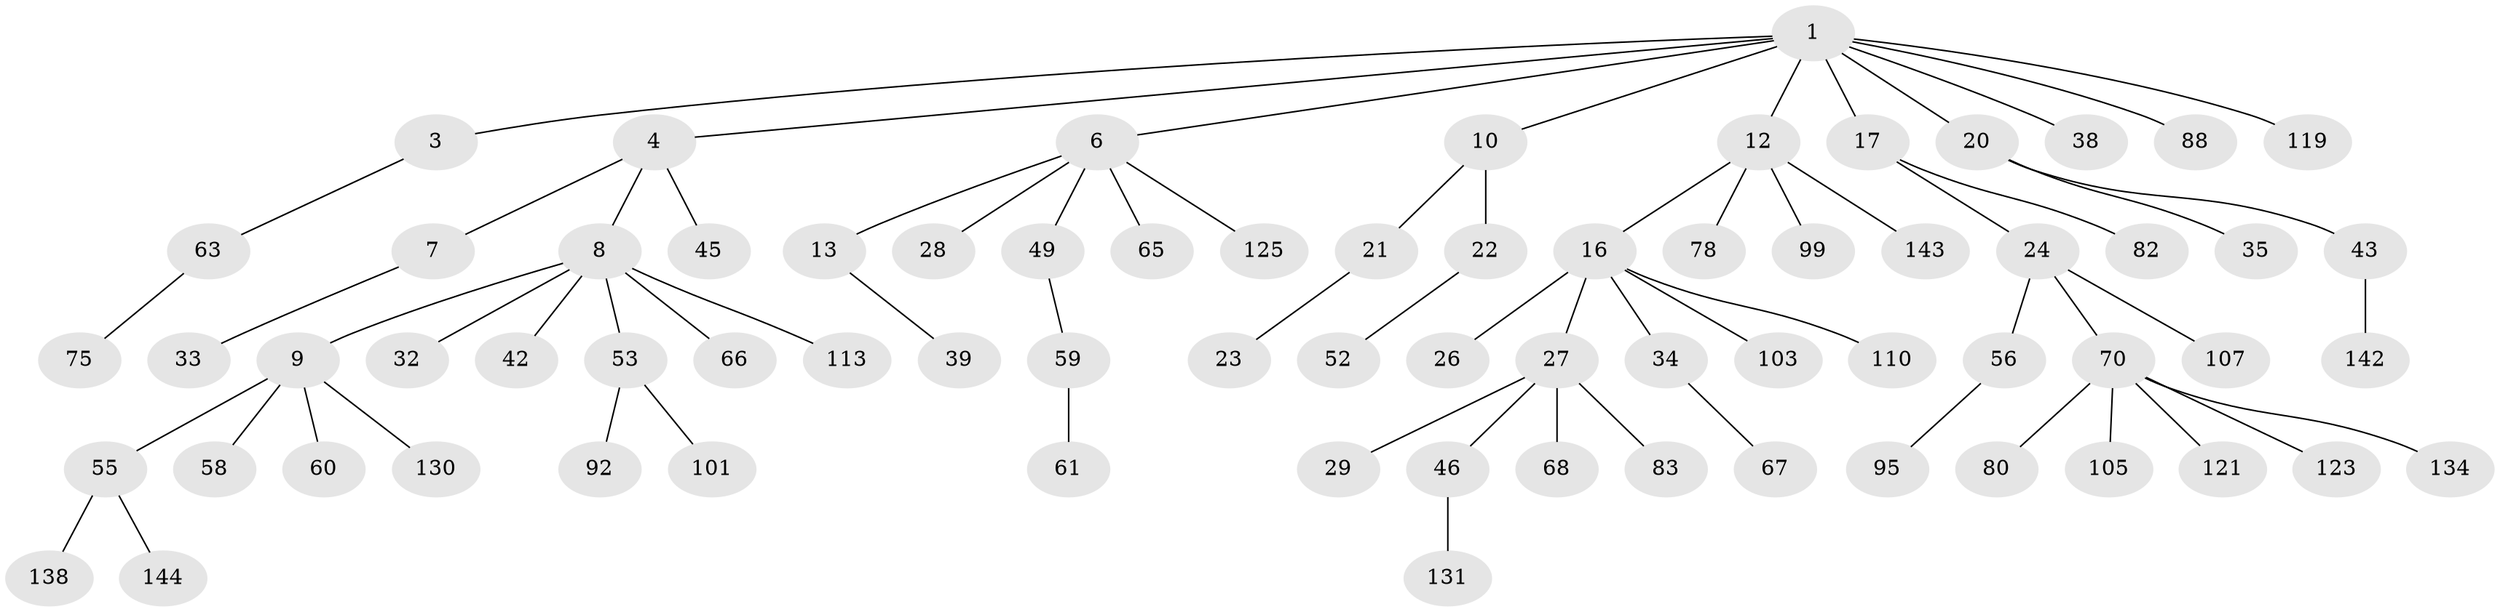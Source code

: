 // original degree distribution, {6: 0.020833333333333332, 5: 0.041666666666666664, 2: 0.2638888888888889, 4: 0.05555555555555555, 7: 0.006944444444444444, 3: 0.09722222222222222, 8: 0.006944444444444444, 1: 0.5069444444444444}
// Generated by graph-tools (version 1.1) at 2025/19/03/04/25 18:19:10]
// undirected, 72 vertices, 71 edges
graph export_dot {
graph [start="1"]
  node [color=gray90,style=filled];
  1 [super="+2+5"];
  3 [super="+37"];
  4 [super="+41"];
  6;
  7;
  8 [super="+19+47"];
  9 [super="+36+81+11+54"];
  10 [super="+31+30"];
  12 [super="+62+25"];
  13 [super="+14+15"];
  16 [super="+50+57"];
  17 [super="+18+111"];
  20;
  21 [super="+91"];
  22 [super="+129+69"];
  23;
  24;
  26 [super="+48"];
  27 [super="+40"];
  28 [super="+124"];
  29 [super="+51"];
  32;
  33 [super="+73"];
  34;
  35;
  38;
  39 [super="+96"];
  42;
  43 [super="+79+97+115+44"];
  45;
  46;
  49 [super="+104+139"];
  52 [super="+85"];
  53;
  55 [super="+84"];
  56 [super="+89+136"];
  58 [super="+77"];
  59;
  60;
  61;
  63;
  65 [super="+116"];
  66 [super="+112+93"];
  67;
  68 [super="+102"];
  70 [super="+74"];
  75;
  78;
  80;
  82;
  83;
  88;
  92;
  95 [super="+133+140"];
  99;
  101;
  103;
  105;
  107;
  110 [super="+132"];
  113;
  119;
  121;
  123;
  125 [super="+135"];
  130;
  131;
  134;
  138;
  142;
  143;
  144;
  1 -- 4;
  1 -- 10;
  1 -- 12;
  1 -- 119;
  1 -- 3;
  1 -- 38;
  1 -- 6;
  1 -- 88;
  1 -- 20;
  1 -- 17;
  3 -- 63;
  4 -- 7;
  4 -- 8;
  4 -- 45;
  6 -- 13;
  6 -- 28;
  6 -- 49;
  6 -- 65;
  6 -- 125;
  7 -- 33;
  8 -- 9;
  8 -- 113;
  8 -- 32;
  8 -- 42;
  8 -- 53;
  8 -- 66;
  9 -- 55;
  9 -- 60;
  9 -- 58;
  9 -- 130;
  10 -- 21;
  10 -- 22;
  12 -- 16;
  12 -- 99;
  12 -- 143;
  12 -- 78;
  13 -- 39;
  16 -- 26;
  16 -- 27;
  16 -- 34;
  16 -- 103;
  16 -- 110;
  17 -- 24;
  17 -- 82;
  20 -- 35;
  20 -- 43;
  21 -- 23;
  22 -- 52;
  24 -- 56;
  24 -- 70;
  24 -- 107;
  27 -- 29;
  27 -- 46;
  27 -- 83;
  27 -- 68;
  34 -- 67;
  43 -- 142;
  46 -- 131;
  49 -- 59;
  53 -- 92;
  53 -- 101;
  55 -- 138;
  55 -- 144;
  56 -- 95;
  59 -- 61;
  63 -- 75;
  70 -- 80;
  70 -- 121;
  70 -- 134;
  70 -- 105;
  70 -- 123;
}
